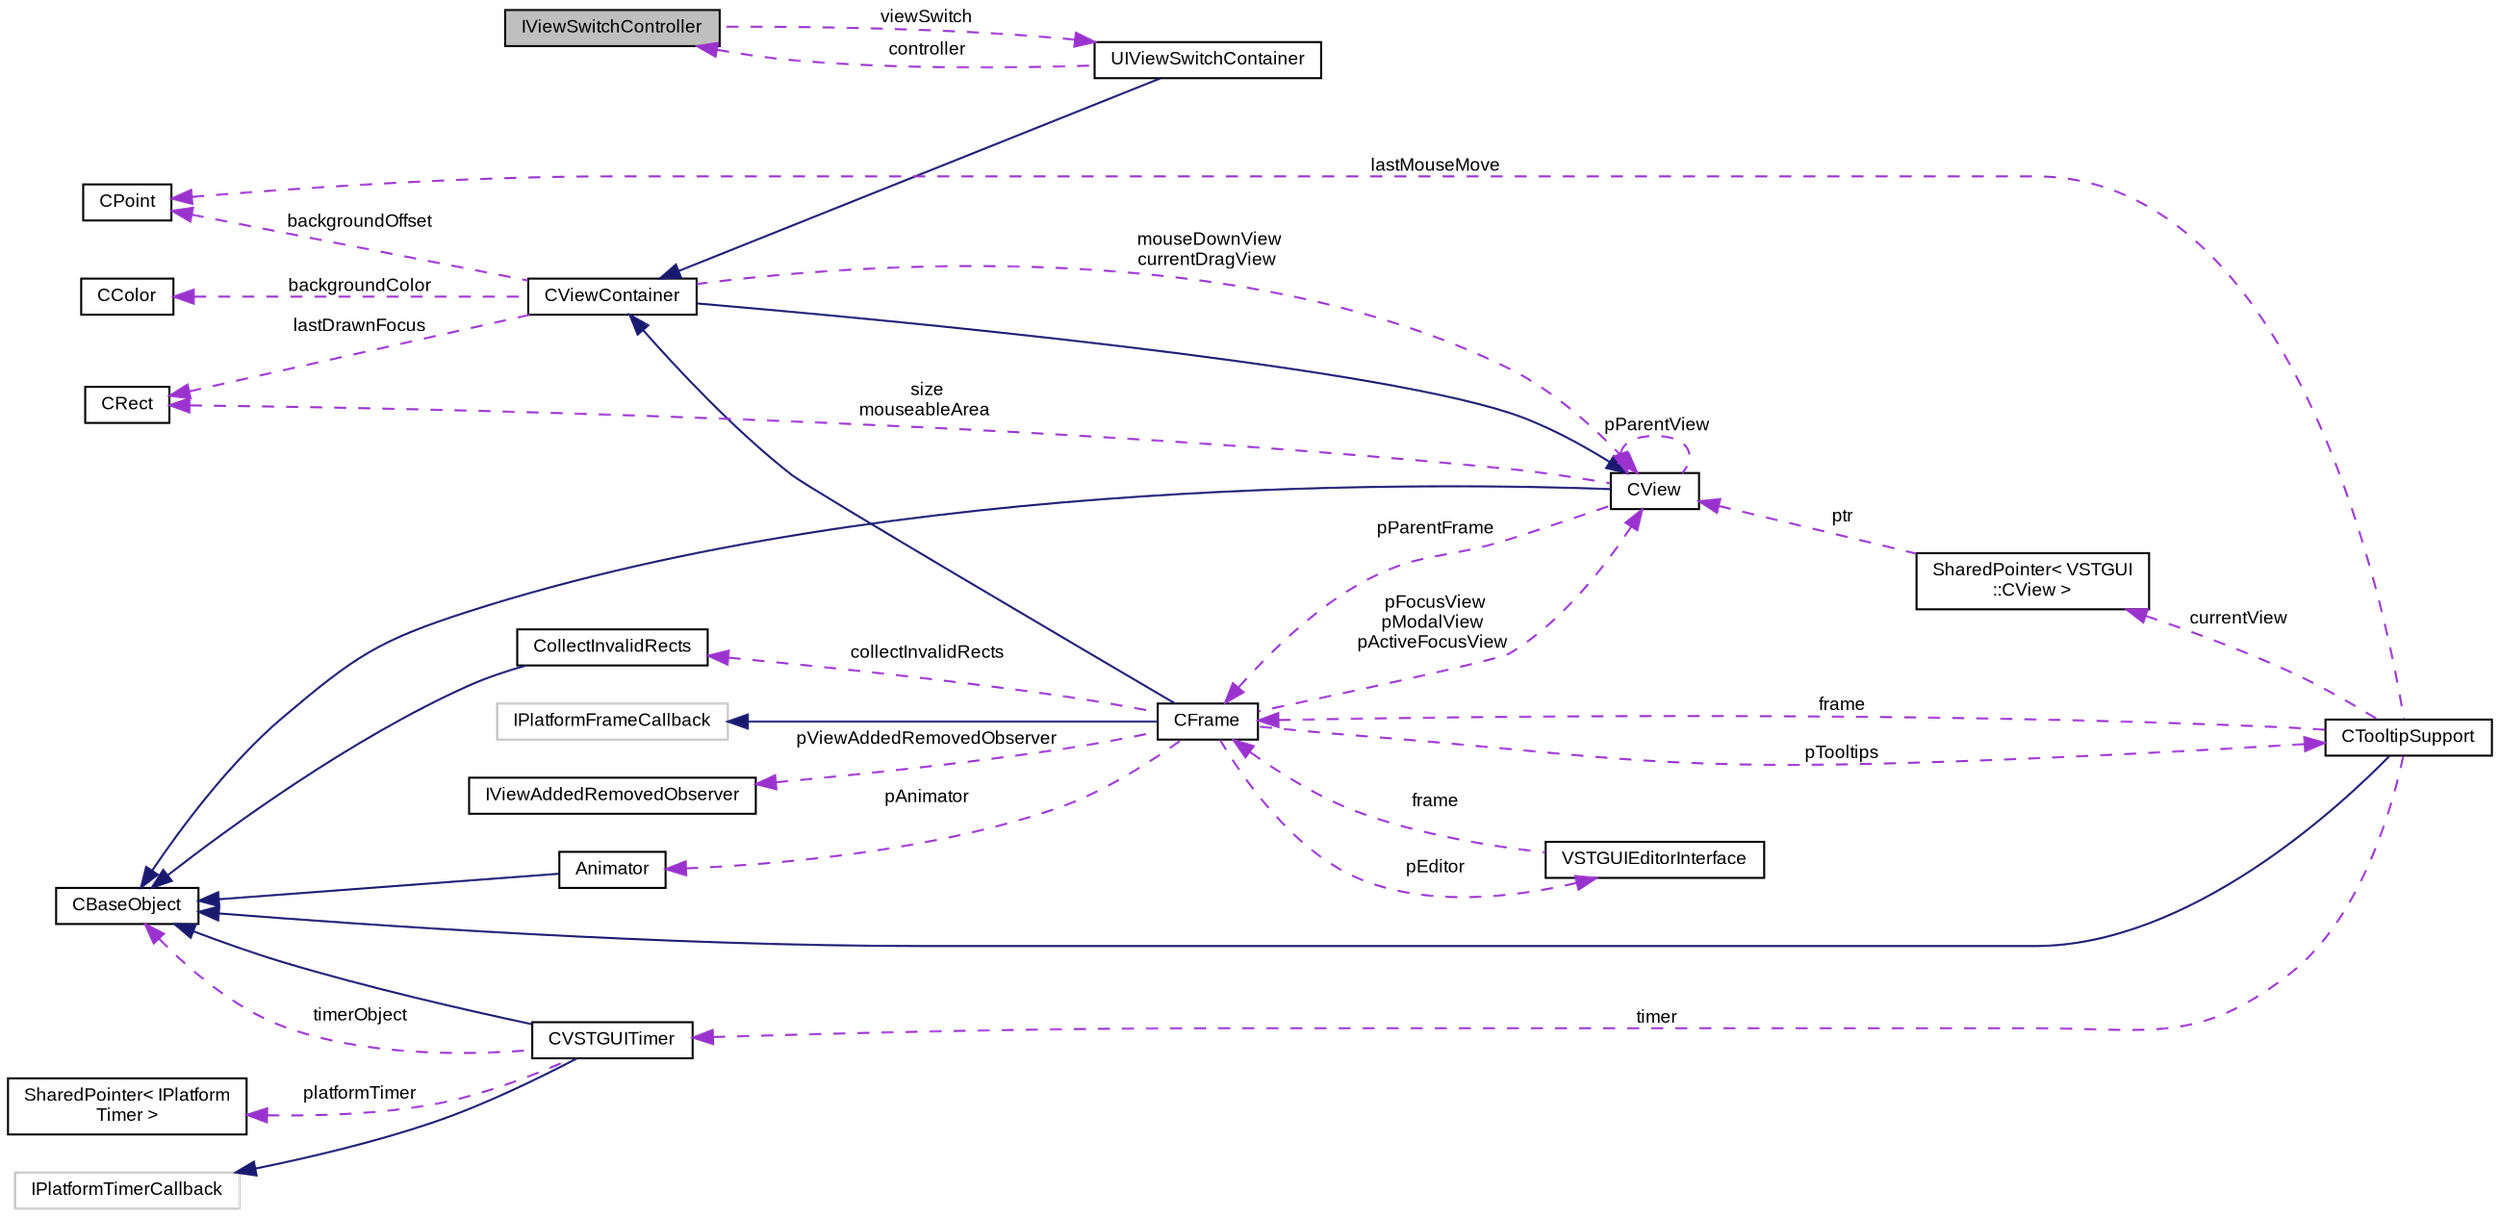 digraph "IViewSwitchController"
{
  bgcolor="transparent";
  edge [fontname="Arial",fontsize="9",labelfontname="Arial",labelfontsize="9"];
  node [fontname="Arial",fontsize="9",shape=record];
  rankdir="LR";
  Node1 [label="IViewSwitchController",height=0.2,width=0.4,color="black", fillcolor="grey75", style="filled" fontcolor="black"];
  Node2 -> Node1 [dir="back",color="darkorchid3",fontsize="9",style="dashed",label=" viewSwitch" ,fontname="Arial"];
  Node2 [label="UIViewSwitchContainer",height=0.2,width=0.4,color="black",URL="$class_v_s_t_g_u_i_1_1_u_i_view_switch_container.html"];
  Node3 -> Node2 [dir="back",color="midnightblue",fontsize="9",style="solid",fontname="Arial"];
  Node3 [label="CViewContainer",height=0.2,width=0.4,color="black",URL="$class_v_s_t_g_u_i_1_1_c_view_container.html",tooltip="Container Class of CView objects. "];
  Node4 -> Node3 [dir="back",color="midnightblue",fontsize="9",style="solid",fontname="Arial"];
  Node4 [label="CView",height=0.2,width=0.4,color="black",URL="$class_v_s_t_g_u_i_1_1_c_view.html",tooltip="Base Class of all view objects. "];
  Node5 -> Node4 [dir="back",color="midnightblue",fontsize="9",style="solid",fontname="Arial"];
  Node5 [label="CBaseObject",height=0.2,width=0.4,color="black",URL="$class_v_s_t_g_u_i_1_1_c_base_object.html",tooltip="Base Object with reference counter. "];
  Node6 -> Node4 [dir="back",color="darkorchid3",fontsize="9",style="dashed",label=" pParentFrame" ,fontname="Arial"];
  Node6 [label="CFrame",height=0.2,width=0.4,color="black",URL="$class_v_s_t_g_u_i_1_1_c_frame.html",tooltip="The CFrame is the parent container of all views. "];
  Node3 -> Node6 [dir="back",color="midnightblue",fontsize="9",style="solid",fontname="Arial"];
  Node7 -> Node6 [dir="back",color="midnightblue",fontsize="9",style="solid",fontname="Arial"];
  Node7 [label="IPlatformFrameCallback",height=0.2,width=0.4,color="grey75"];
  Node8 -> Node6 [dir="back",color="darkorchid3",fontsize="9",style="dashed",label=" pViewAddedRemovedObserver" ,fontname="Arial"];
  Node8 [label="IViewAddedRemovedObserver",height=0.2,width=0.4,color="black",URL="$class_v_s_t_g_u_i_1_1_i_view_added_removed_observer.html",tooltip="view added removed observer interface for CFrame "];
  Node4 -> Node6 [dir="back",color="darkorchid3",fontsize="9",style="dashed",label=" pFocusView\npModalView\npActiveFocusView" ,fontname="Arial"];
  Node9 -> Node6 [dir="back",color="darkorchid3",fontsize="9",style="dashed",label=" collectInvalidRects" ,fontname="Arial"];
  Node9 [label="CollectInvalidRects",height=0.2,width=0.4,color="black",URL="$struct_v_s_t_g_u_i_1_1_c_frame_1_1_collect_invalid_rects.html"];
  Node5 -> Node9 [dir="back",color="midnightblue",fontsize="9",style="solid",fontname="Arial"];
  Node10 -> Node6 [dir="back",color="darkorchid3",fontsize="9",style="dashed",label=" pAnimator" ,fontname="Arial"];
  Node10 [label="Animator",height=0.2,width=0.4,color="black",URL="$class_v_s_t_g_u_i_1_1_animation_1_1_animator.html",tooltip="Animation runner. "];
  Node5 -> Node10 [dir="back",color="midnightblue",fontsize="9",style="solid",fontname="Arial"];
  Node11 -> Node6 [dir="back",color="darkorchid3",fontsize="9",style="dashed",label=" pTooltips" ,fontname="Arial"];
  Node11 [label="CTooltipSupport",height=0.2,width=0.4,color="black",URL="$class_v_s_t_g_u_i_1_1_c_tooltip_support.html",tooltip="Generic Tooltip Support class. "];
  Node5 -> Node11 [dir="back",color="midnightblue",fontsize="9",style="solid",fontname="Arial"];
  Node6 -> Node11 [dir="back",color="darkorchid3",fontsize="9",style="dashed",label=" frame" ,fontname="Arial"];
  Node12 -> Node11 [dir="back",color="darkorchid3",fontsize="9",style="dashed",label=" lastMouseMove" ,fontname="Arial"];
  Node12 [label="CPoint",height=0.2,width=0.4,color="black",URL="$struct_v_s_t_g_u_i_1_1_c_point.html",tooltip="Point structure. "];
  Node13 -> Node11 [dir="back",color="darkorchid3",fontsize="9",style="dashed",label=" timer" ,fontname="Arial"];
  Node13 [label="CVSTGUITimer",height=0.2,width=0.4,color="black",URL="$class_v_s_t_g_u_i_1_1_c_v_s_t_g_u_i_timer.html",tooltip="A timer class, which posts timer messages to CBaseObjects or calls a lambda function (c++11 only)..."];
  Node5 -> Node13 [dir="back",color="midnightblue",fontsize="9",style="solid",fontname="Arial"];
  Node14 -> Node13 [dir="back",color="midnightblue",fontsize="9",style="solid",fontname="Arial"];
  Node14 [label="IPlatformTimerCallback",height=0.2,width=0.4,color="grey75"];
  Node5 -> Node13 [dir="back",color="darkorchid3",fontsize="9",style="dashed",label=" timerObject" ,fontname="Arial"];
  Node15 -> Node13 [dir="back",color="darkorchid3",fontsize="9",style="dashed",label=" platformTimer" ,fontname="Arial"];
  Node15 [label="SharedPointer\< IPlatform\lTimer \>",height=0.2,width=0.4,color="black",URL="$class_v_s_t_g_u_i_1_1_shared_pointer.html"];
  Node16 -> Node11 [dir="back",color="darkorchid3",fontsize="9",style="dashed",label=" currentView" ,fontname="Arial"];
  Node16 [label="SharedPointer\< VSTGUI\l::CView \>",height=0.2,width=0.4,color="black",URL="$class_v_s_t_g_u_i_1_1_shared_pointer.html"];
  Node4 -> Node16 [dir="back",color="darkorchid3",fontsize="9",style="dashed",label=" ptr" ,fontname="Arial"];
  Node17 -> Node6 [dir="back",color="darkorchid3",fontsize="9",style="dashed",label=" pEditor" ,fontname="Arial"];
  Node17 [label="VSTGUIEditorInterface",height=0.2,width=0.4,color="black",URL="$class_v_s_t_g_u_i_1_1_v_s_t_g_u_i_editor_interface.html"];
  Node6 -> Node17 [dir="back",color="darkorchid3",fontsize="9",style="dashed",label=" frame" ,fontname="Arial"];
  Node4 -> Node4 [dir="back",color="darkorchid3",fontsize="9",style="dashed",label=" pParentView" ,fontname="Arial"];
  Node18 -> Node4 [dir="back",color="darkorchid3",fontsize="9",style="dashed",label=" size\nmouseableArea" ,fontname="Arial"];
  Node18 [label="CRect",height=0.2,width=0.4,color="black",URL="$struct_v_s_t_g_u_i_1_1_c_rect.html",tooltip="Rect structure. "];
  Node4 -> Node3 [dir="back",color="darkorchid3",fontsize="9",style="dashed",label=" mouseDownView\ncurrentDragView" ,fontname="Arial"];
  Node12 -> Node3 [dir="back",color="darkorchid3",fontsize="9",style="dashed",label=" backgroundOffset" ,fontname="Arial"];
  Node19 -> Node3 [dir="back",color="darkorchid3",fontsize="9",style="dashed",label=" backgroundColor" ,fontname="Arial"];
  Node19 [label="CColor",height=0.2,width=0.4,color="black",URL="$struct_v_s_t_g_u_i_1_1_c_color.html",tooltip="RGBA Color structure. "];
  Node18 -> Node3 [dir="back",color="darkorchid3",fontsize="9",style="dashed",label=" lastDrawnFocus" ,fontname="Arial"];
  Node1 -> Node2 [dir="back",color="darkorchid3",fontsize="9",style="dashed",label=" controller" ,fontname="Arial"];
}
